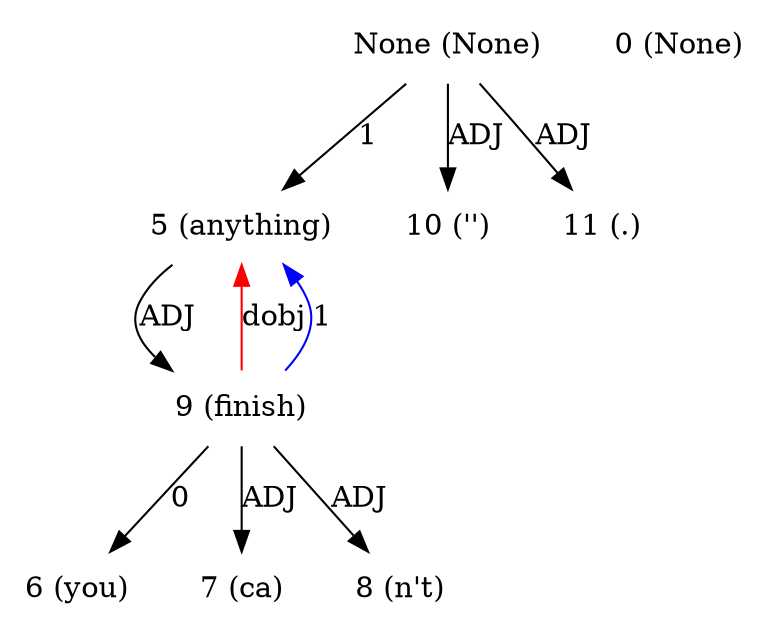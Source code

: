 digraph G{
edge [dir=forward]
node [shape=plaintext]

None [label="None (None)"]
None -> 5 [label="1"]
None -> 10 [label="ADJ"]
None -> 11 [label="ADJ"]
0 [label="0 (None)"]
5 [label="5 (anything)"]
5 -> 9 [label="ADJ"]
9 -> 5 [label="dobj", color="red"]
6 [label="6 (you)"]
7 [label="7 (ca)"]
8 [label="8 (n't)"]
9 [label="9 (finish)"]
9 -> 5 [label="1", color="blue"]
9 -> 6 [label="0"]
9 -> 7 [label="ADJ"]
9 -> 8 [label="ADJ"]
10 [label="10 ('')"]
11 [label="11 (.)"]
}
